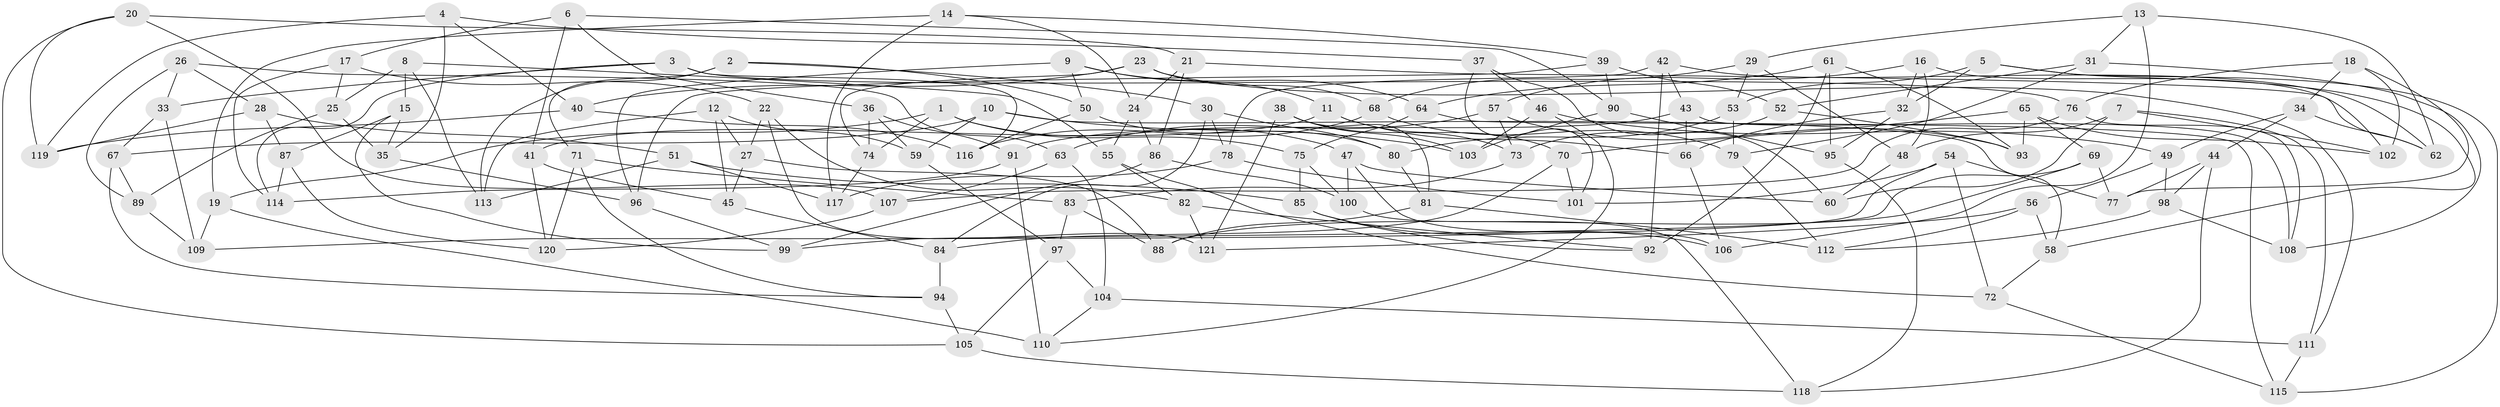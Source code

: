 // Generated by graph-tools (version 1.1) at 2025/11/02/27/25 16:11:45]
// undirected, 121 vertices, 242 edges
graph export_dot {
graph [start="1"]
  node [color=gray90,style=filled];
  1;
  2;
  3;
  4;
  5;
  6;
  7;
  8;
  9;
  10;
  11;
  12;
  13;
  14;
  15;
  16;
  17;
  18;
  19;
  20;
  21;
  22;
  23;
  24;
  25;
  26;
  27;
  28;
  29;
  30;
  31;
  32;
  33;
  34;
  35;
  36;
  37;
  38;
  39;
  40;
  41;
  42;
  43;
  44;
  45;
  46;
  47;
  48;
  49;
  50;
  51;
  52;
  53;
  54;
  55;
  56;
  57;
  58;
  59;
  60;
  61;
  62;
  63;
  64;
  65;
  66;
  67;
  68;
  69;
  70;
  71;
  72;
  73;
  74;
  75;
  76;
  77;
  78;
  79;
  80;
  81;
  82;
  83;
  84;
  85;
  86;
  87;
  88;
  89;
  90;
  91;
  92;
  93;
  94;
  95;
  96;
  97;
  98;
  99;
  100;
  101;
  102;
  103;
  104;
  105;
  106;
  107;
  108;
  109;
  110;
  111;
  112;
  113;
  114;
  115;
  116;
  117;
  118;
  119;
  120;
  121;
  1 -- 75;
  1 -- 19;
  1 -- 47;
  1 -- 74;
  2 -- 71;
  2 -- 50;
  2 -- 30;
  2 -- 113;
  3 -- 33;
  3 -- 76;
  3 -- 114;
  3 -- 116;
  4 -- 37;
  4 -- 35;
  4 -- 40;
  4 -- 119;
  5 -- 32;
  5 -- 115;
  5 -- 53;
  5 -- 58;
  6 -- 41;
  6 -- 36;
  6 -- 90;
  6 -- 17;
  7 -- 60;
  7 -- 102;
  7 -- 48;
  7 -- 111;
  8 -- 15;
  8 -- 55;
  8 -- 25;
  8 -- 113;
  9 -- 50;
  9 -- 11;
  9 -- 96;
  9 -- 64;
  10 -- 103;
  10 -- 59;
  10 -- 58;
  10 -- 67;
  11 -- 41;
  11 -- 66;
  11 -- 70;
  12 -- 113;
  12 -- 59;
  12 -- 45;
  12 -- 27;
  13 -- 31;
  13 -- 106;
  13 -- 62;
  13 -- 29;
  14 -- 24;
  14 -- 39;
  14 -- 19;
  14 -- 117;
  15 -- 99;
  15 -- 87;
  15 -- 35;
  16 -- 102;
  16 -- 57;
  16 -- 48;
  16 -- 32;
  17 -- 25;
  17 -- 114;
  17 -- 22;
  18 -- 76;
  18 -- 34;
  18 -- 77;
  18 -- 102;
  19 -- 110;
  19 -- 109;
  20 -- 21;
  20 -- 119;
  20 -- 107;
  20 -- 105;
  21 -- 62;
  21 -- 24;
  21 -- 86;
  22 -- 82;
  22 -- 121;
  22 -- 27;
  23 -- 111;
  23 -- 40;
  23 -- 74;
  23 -- 68;
  24 -- 86;
  24 -- 55;
  25 -- 35;
  25 -- 89;
  26 -- 89;
  26 -- 28;
  26 -- 63;
  26 -- 33;
  27 -- 88;
  27 -- 45;
  28 -- 87;
  28 -- 51;
  28 -- 119;
  29 -- 68;
  29 -- 48;
  29 -- 53;
  30 -- 80;
  30 -- 78;
  30 -- 84;
  31 -- 79;
  31 -- 108;
  31 -- 52;
  32 -- 95;
  32 -- 66;
  33 -- 109;
  33 -- 67;
  34 -- 62;
  34 -- 49;
  34 -- 44;
  35 -- 96;
  36 -- 74;
  36 -- 91;
  36 -- 59;
  37 -- 46;
  37 -- 60;
  37 -- 101;
  38 -- 103;
  38 -- 73;
  38 -- 121;
  38 -- 81;
  39 -- 90;
  39 -- 52;
  39 -- 96;
  40 -- 116;
  40 -- 119;
  41 -- 45;
  41 -- 120;
  42 -- 92;
  42 -- 62;
  42 -- 43;
  42 -- 78;
  43 -- 108;
  43 -- 66;
  43 -- 91;
  44 -- 77;
  44 -- 118;
  44 -- 98;
  45 -- 84;
  46 -- 49;
  46 -- 110;
  46 -- 103;
  47 -- 60;
  47 -- 106;
  47 -- 100;
  48 -- 60;
  49 -- 98;
  49 -- 56;
  50 -- 80;
  50 -- 116;
  51 -- 85;
  51 -- 113;
  51 -- 117;
  52 -- 93;
  52 -- 73;
  53 -- 79;
  53 -- 80;
  54 -- 109;
  54 -- 77;
  54 -- 101;
  54 -- 72;
  55 -- 72;
  55 -- 82;
  56 -- 58;
  56 -- 121;
  56 -- 112;
  57 -- 73;
  57 -- 63;
  57 -- 93;
  58 -- 72;
  59 -- 97;
  61 -- 95;
  61 -- 64;
  61 -- 92;
  61 -- 93;
  63 -- 104;
  63 -- 107;
  64 -- 75;
  64 -- 115;
  65 -- 69;
  65 -- 70;
  65 -- 102;
  65 -- 93;
  66 -- 106;
  67 -- 89;
  67 -- 94;
  68 -- 79;
  68 -- 116;
  69 -- 77;
  69 -- 88;
  69 -- 99;
  70 -- 101;
  70 -- 84;
  71 -- 83;
  71 -- 120;
  71 -- 94;
  72 -- 115;
  73 -- 83;
  74 -- 117;
  75 -- 100;
  75 -- 85;
  76 -- 107;
  76 -- 108;
  78 -- 117;
  78 -- 101;
  79 -- 112;
  80 -- 81;
  81 -- 88;
  81 -- 112;
  82 -- 121;
  82 -- 92;
  83 -- 88;
  83 -- 97;
  84 -- 94;
  85 -- 92;
  85 -- 106;
  86 -- 100;
  86 -- 99;
  87 -- 120;
  87 -- 114;
  89 -- 109;
  90 -- 95;
  90 -- 103;
  91 -- 114;
  91 -- 110;
  94 -- 105;
  95 -- 118;
  96 -- 99;
  97 -- 105;
  97 -- 104;
  98 -- 108;
  98 -- 112;
  100 -- 118;
  104 -- 110;
  104 -- 111;
  105 -- 118;
  107 -- 120;
  111 -- 115;
}
